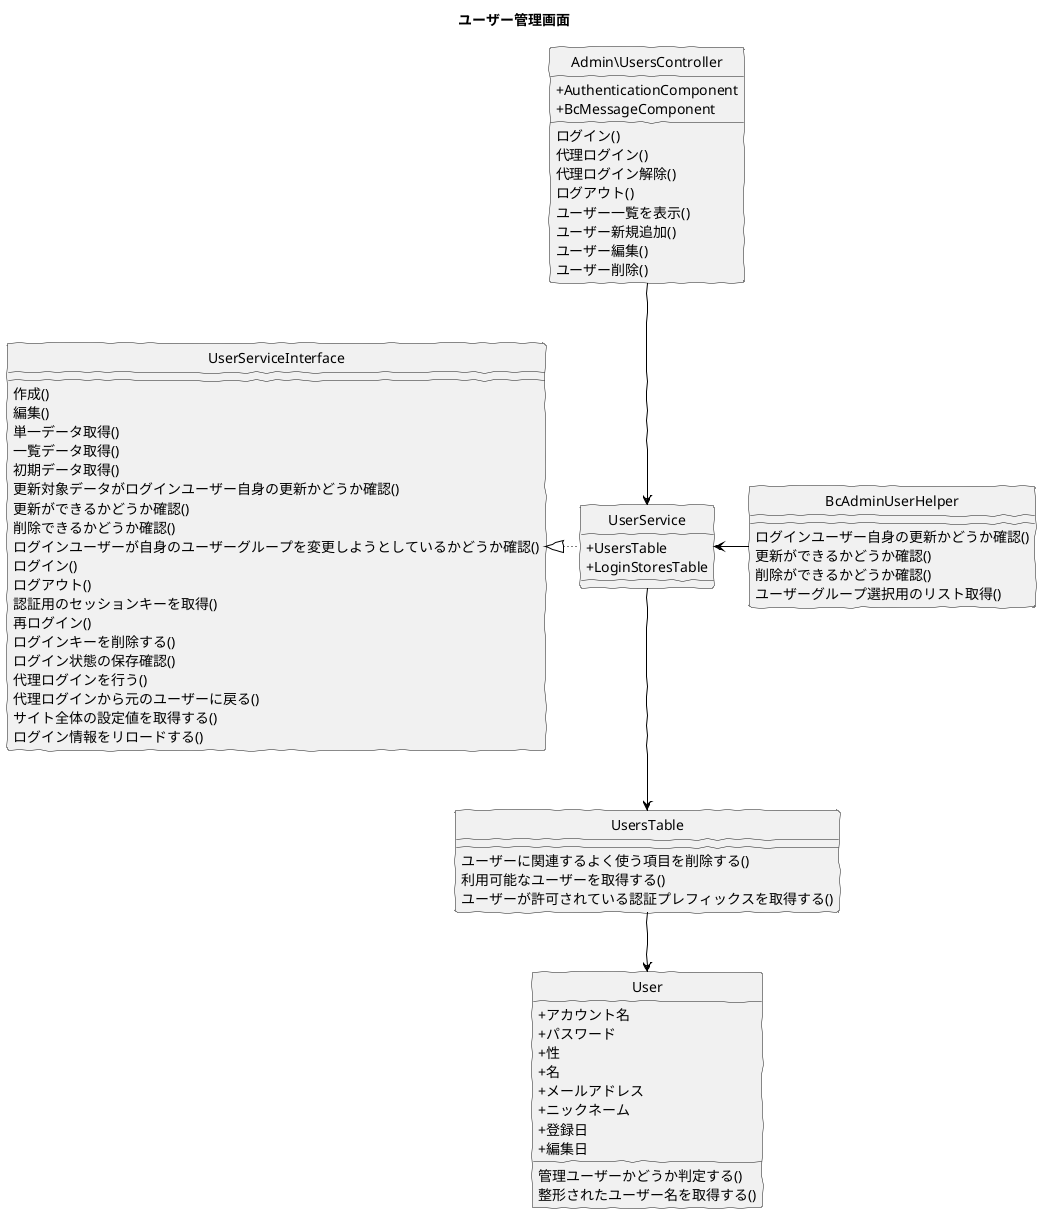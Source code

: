 @startuml
skinparam handwritten true
hide circle
skinparam classAttributeIconSize 0

title ユーザー管理画面

class Admin\UsersController {
  + AuthenticationComponent
  + BcMessageComponent 
  ログイン()
  代理ログイン()
  代理ログイン解除()
  ログアウト()
  ユーザー一覧を表示()
  ユーザー新規追加()
  ユーザー編集()
  ユーザー削除()
}

class BcAdminUserHelper {
  ログインユーザー自身の更新かどうか確認()
  更新ができるかどうか確認()
  削除ができるかどうか確認()
  ユーザーグループ選択用のリスト取得()
}

class UserService {
  + UsersTable
  + LoginStoresTable
}

class UserServiceInterface {
  作成()
  編集()
  単一データ取得()
  一覧データ取得()
  初期データ取得()
  更新対象データがログインユーザー自身の更新かどうか確認()
  更新ができるかどうか確認()
  削除できるかどうか確認()
  ログインユーザーが自身のユーザーグループを変更しようとしているかどうか確認()
  ログイン()
  ログアウト()
  認証用のセッションキーを取得()
  再ログイン()
  ログインキーを削除する()
  ログイン状態の保存確認()
  代理ログインを行う()
  代理ログインから元のユーザーに戻る()
  サイト全体の設定値を取得する()
  ログイン情報をリロードする()
}

class UsersTable {
  ユーザーに関連するよく使う項目を削除する()
  利用可能なユーザーを取得する()
  ユーザーが許可されている認証プレフィックスを取得する()
}

class User {
   + アカウント名
   + パスワード
   + 性
   + 名
   + メールアドレス
   + ニックネーム
   + 登録日
   + 編集日
   管理ユーザーかどうか判定する()
   整形されたユーザー名を取得する()
}

Admin\UsersController -down[#Black]-> UserService
BcAdminUserHelper -left[#Black]-> UserService
UserService -down[#Black]-> UsersTable
UserService -left[dotted,#Black]-|> UserServiceInterface
UsersTable -down[#Black]-> User

@enduml
